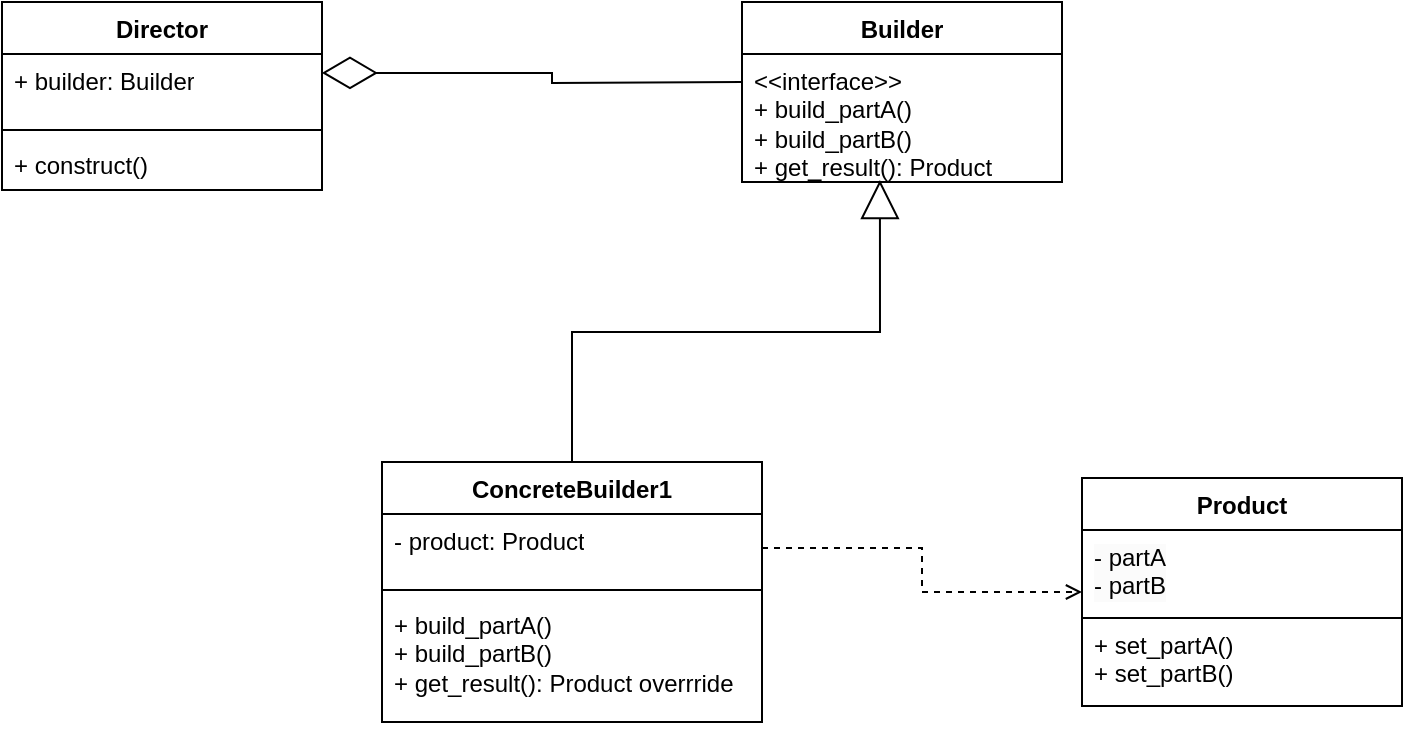 <mxfile version="24.7.14">
  <diagram name="Page-1" id="c4acf3e9-155e-7222-9cf6-157b1a14988f">
    <mxGraphModel dx="1045" dy="780" grid="1" gridSize="10" guides="1" tooltips="1" connect="1" arrows="1" fold="1" page="1" pageScale="1" pageWidth="850" pageHeight="1100" background="none" math="0" shadow="0">
      <root>
        <mxCell id="0" />
        <mxCell id="1" parent="0" />
        <mxCell id="L5X5zVrk5cxcfsQwKnva-27" value="Director" style="swimlane;fontStyle=1;align=center;verticalAlign=top;childLayout=stackLayout;horizontal=1;startSize=26;horizontalStack=0;resizeParent=1;resizeParentMax=0;resizeLast=0;collapsible=1;marginBottom=0;whiteSpace=wrap;html=1;" vertex="1" parent="1">
          <mxGeometry x="130" y="400" width="160" height="94" as="geometry" />
        </mxCell>
        <mxCell id="L5X5zVrk5cxcfsQwKnva-28" value="+ builder: Builder" style="text;strokeColor=none;fillColor=none;align=left;verticalAlign=top;spacingLeft=4;spacingRight=4;overflow=hidden;rotatable=0;points=[[0,0.5],[1,0.5]];portConstraint=eastwest;whiteSpace=wrap;html=1;" vertex="1" parent="L5X5zVrk5cxcfsQwKnva-27">
          <mxGeometry y="26" width="160" height="34" as="geometry" />
        </mxCell>
        <mxCell id="L5X5zVrk5cxcfsQwKnva-29" value="" style="line;strokeWidth=1;fillColor=none;align=left;verticalAlign=middle;spacingTop=-1;spacingLeft=3;spacingRight=3;rotatable=0;labelPosition=right;points=[];portConstraint=eastwest;strokeColor=inherit;" vertex="1" parent="L5X5zVrk5cxcfsQwKnva-27">
          <mxGeometry y="60" width="160" height="8" as="geometry" />
        </mxCell>
        <mxCell id="L5X5zVrk5cxcfsQwKnva-30" value="+ construct()" style="text;strokeColor=none;fillColor=none;align=left;verticalAlign=top;spacingLeft=4;spacingRight=4;overflow=hidden;rotatable=0;points=[[0,0.5],[1,0.5]];portConstraint=eastwest;whiteSpace=wrap;html=1;" vertex="1" parent="L5X5zVrk5cxcfsQwKnva-27">
          <mxGeometry y="68" width="160" height="26" as="geometry" />
        </mxCell>
        <mxCell id="L5X5zVrk5cxcfsQwKnva-37" value="Builder" style="swimlane;fontStyle=1;align=center;verticalAlign=top;childLayout=stackLayout;horizontal=1;startSize=26;horizontalStack=0;resizeParent=1;resizeParentMax=0;resizeLast=0;collapsible=1;marginBottom=0;whiteSpace=wrap;html=1;" vertex="1" parent="1">
          <mxGeometry x="500" y="400" width="160" height="90" as="geometry" />
        </mxCell>
        <mxCell id="L5X5zVrk5cxcfsQwKnva-40" value="&lt;div&gt;&amp;lt;&amp;lt;interface&amp;gt;&amp;gt;&lt;/div&gt;+ build_partA()&lt;div&gt;+ build_partB()&lt;/div&gt;&lt;div&gt;+ get_result(): Product&lt;/div&gt;" style="text;strokeColor=none;fillColor=none;align=left;verticalAlign=top;spacingLeft=4;spacingRight=4;overflow=hidden;rotatable=0;points=[[0,0.5],[1,0.5]];portConstraint=eastwest;whiteSpace=wrap;html=1;" vertex="1" parent="L5X5zVrk5cxcfsQwKnva-37">
          <mxGeometry y="26" width="160" height="64" as="geometry" />
        </mxCell>
        <mxCell id="L5X5zVrk5cxcfsQwKnva-41" style="edgeStyle=orthogonalEdgeStyle;rounded=0;orthogonalLoop=1;jettySize=auto;html=1;entryX=1;entryY=0.278;entryDx=0;entryDy=0;entryPerimeter=0;endArrow=diamondThin;endFill=0;strokeWidth=1;targetPerimeterSpacing=1;endSize=25;" edge="1" parent="1" target="L5X5zVrk5cxcfsQwKnva-28">
          <mxGeometry relative="1" as="geometry">
            <mxPoint x="500" y="440" as="sourcePoint" />
            <mxPoint x="250" y="440" as="targetPoint" />
          </mxGeometry>
        </mxCell>
        <mxCell id="L5X5zVrk5cxcfsQwKnva-43" value="Product" style="swimlane;fontStyle=1;align=center;verticalAlign=top;childLayout=stackLayout;horizontal=1;startSize=26;horizontalStack=0;resizeParent=1;resizeParentMax=0;resizeLast=0;collapsible=1;marginBottom=0;whiteSpace=wrap;html=1;" vertex="1" parent="1">
          <mxGeometry x="670" y="638" width="160" height="114" as="geometry" />
        </mxCell>
        <mxCell id="L5X5zVrk5cxcfsQwKnva-58" value="&lt;meta charset=&quot;utf-8&quot;&gt;&lt;span style=&quot;color: rgb(0, 0, 0); font-family: Helvetica; font-size: 12px; font-style: normal; font-variant-ligatures: normal; font-variant-caps: normal; font-weight: 400; letter-spacing: normal; orphans: 2; text-align: left; text-indent: 0px; text-transform: none; widows: 2; word-spacing: 0px; -webkit-text-stroke-width: 0px; white-space: normal; background-color: rgb(251, 251, 251); text-decoration-thickness: initial; text-decoration-style: initial; text-decoration-color: initial; display: inline !important; float: none;&quot;&gt;- partA&lt;/span&gt;&lt;div style=&quot;forced-color-adjust: none; color: rgb(0, 0, 0); font-family: Helvetica; font-size: 12px; font-style: normal; font-variant-ligatures: normal; font-variant-caps: normal; font-weight: 400; letter-spacing: normal; orphans: 2; text-align: left; text-indent: 0px; text-transform: none; widows: 2; word-spacing: 0px; -webkit-text-stroke-width: 0px; white-space: normal; background-color: rgb(251, 251, 251); text-decoration-thickness: initial; text-decoration-style: initial; text-decoration-color: initial;&quot;&gt;- partB&lt;/div&gt;" style="text;strokeColor=default;fillColor=none;align=left;verticalAlign=top;spacingLeft=4;spacingRight=4;overflow=hidden;rotatable=0;points=[[0,0.5],[1,0.5]];portConstraint=eastwest;whiteSpace=wrap;html=1;" vertex="1" parent="L5X5zVrk5cxcfsQwKnva-43">
          <mxGeometry y="26" width="160" height="44" as="geometry" />
        </mxCell>
        <mxCell id="L5X5zVrk5cxcfsQwKnva-59" value="+ set_partA()&lt;div&gt;+ set_partB()&lt;/div&gt;" style="text;strokeColor=default;fillColor=none;align=left;verticalAlign=top;spacingLeft=4;spacingRight=4;overflow=hidden;rotatable=0;points=[[0,0.5],[1,0.5]];portConstraint=eastwest;whiteSpace=wrap;html=1;" vertex="1" parent="L5X5zVrk5cxcfsQwKnva-43">
          <mxGeometry y="70" width="160" height="44" as="geometry" />
        </mxCell>
        <mxCell id="L5X5zVrk5cxcfsQwKnva-48" value="ConcreteBuilder1" style="swimlane;fontStyle=1;align=center;verticalAlign=top;childLayout=stackLayout;horizontal=1;startSize=26;horizontalStack=0;resizeParent=1;resizeParentMax=0;resizeLast=0;collapsible=1;marginBottom=0;whiteSpace=wrap;html=1;" vertex="1" parent="1">
          <mxGeometry x="320" y="630" width="190" height="130" as="geometry" />
        </mxCell>
        <mxCell id="L5X5zVrk5cxcfsQwKnva-49" value="- product: Product" style="text;strokeColor=none;fillColor=none;align=left;verticalAlign=top;spacingLeft=4;spacingRight=4;overflow=hidden;rotatable=0;points=[[0,0.5],[1,0.5]];portConstraint=eastwest;whiteSpace=wrap;html=1;" vertex="1" parent="L5X5zVrk5cxcfsQwKnva-48">
          <mxGeometry y="26" width="190" height="34" as="geometry" />
        </mxCell>
        <mxCell id="L5X5zVrk5cxcfsQwKnva-50" value="" style="line;strokeWidth=1;fillColor=none;align=left;verticalAlign=middle;spacingTop=-1;spacingLeft=3;spacingRight=3;rotatable=0;labelPosition=right;points=[];portConstraint=eastwest;strokeColor=inherit;" vertex="1" parent="L5X5zVrk5cxcfsQwKnva-48">
          <mxGeometry y="60" width="190" height="8" as="geometry" />
        </mxCell>
        <mxCell id="L5X5zVrk5cxcfsQwKnva-51" value="+ build_partA()&lt;div&gt;+ build_partB()&lt;/div&gt;&lt;div&gt;+ get_result(): Product overrride&lt;/div&gt;" style="text;strokeColor=none;fillColor=none;align=left;verticalAlign=top;spacingLeft=4;spacingRight=4;overflow=hidden;rotatable=0;points=[[0,0.5],[1,0.5]];portConstraint=eastwest;whiteSpace=wrap;html=1;" vertex="1" parent="L5X5zVrk5cxcfsQwKnva-48">
          <mxGeometry y="68" width="190" height="62" as="geometry" />
        </mxCell>
        <mxCell id="L5X5zVrk5cxcfsQwKnva-55" style="edgeStyle=orthogonalEdgeStyle;rounded=0;orthogonalLoop=1;jettySize=auto;html=1;entryX=0.431;entryY=0.984;entryDx=0;entryDy=0;entryPerimeter=0;endArrow=block;endFill=0;endSize=17;exitX=0.5;exitY=0;exitDx=0;exitDy=0;" edge="1" parent="1" source="L5X5zVrk5cxcfsQwKnva-48" target="L5X5zVrk5cxcfsQwKnva-40">
          <mxGeometry relative="1" as="geometry">
            <mxPoint x="400" y="658.78" as="sourcePoint" />
            <mxPoint x="572" y="519.996" as="targetPoint" />
          </mxGeometry>
        </mxCell>
        <mxCell id="L5X5zVrk5cxcfsQwKnva-63" style="edgeStyle=orthogonalEdgeStyle;rounded=0;orthogonalLoop=1;jettySize=auto;html=1;dashed=1;endArrow=open;endFill=0;" edge="1" parent="1" source="L5X5zVrk5cxcfsQwKnva-49" target="L5X5zVrk5cxcfsQwKnva-43">
          <mxGeometry relative="1" as="geometry" />
        </mxCell>
      </root>
    </mxGraphModel>
  </diagram>
</mxfile>
